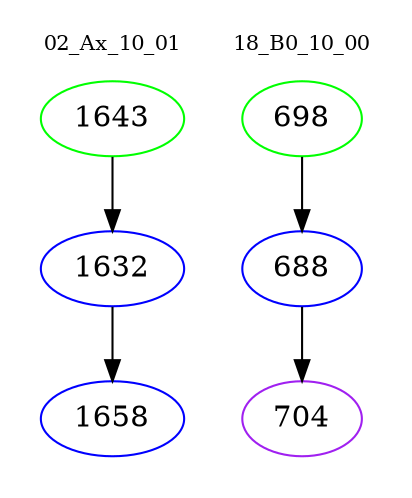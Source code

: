 digraph{
subgraph cluster_0 {
color = white
label = "02_Ax_10_01";
fontsize=10;
T0_1643 [label="1643", color="green"]
T0_1643 -> T0_1632 [color="black"]
T0_1632 [label="1632", color="blue"]
T0_1632 -> T0_1658 [color="black"]
T0_1658 [label="1658", color="blue"]
}
subgraph cluster_1 {
color = white
label = "18_B0_10_00";
fontsize=10;
T1_698 [label="698", color="green"]
T1_698 -> T1_688 [color="black"]
T1_688 [label="688", color="blue"]
T1_688 -> T1_704 [color="black"]
T1_704 [label="704", color="purple"]
}
}

